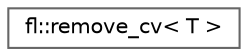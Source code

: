 digraph "Graphical Class Hierarchy"
{
 // INTERACTIVE_SVG=YES
 // LATEX_PDF_SIZE
  bgcolor="transparent";
  edge [fontname=Helvetica,fontsize=10,labelfontname=Helvetica,labelfontsize=10];
  node [fontname=Helvetica,fontsize=10,shape=box,height=0.2,width=0.4];
  rankdir="LR";
  Node0 [id="Node000000",label="fl::remove_cv\< T \>",height=0.2,width=0.4,color="grey40", fillcolor="white", style="filled",URL="$d4/d36/namespacefl.html#d9/dcc/structfl_1_1remove__cv",tooltip=" "];
}
